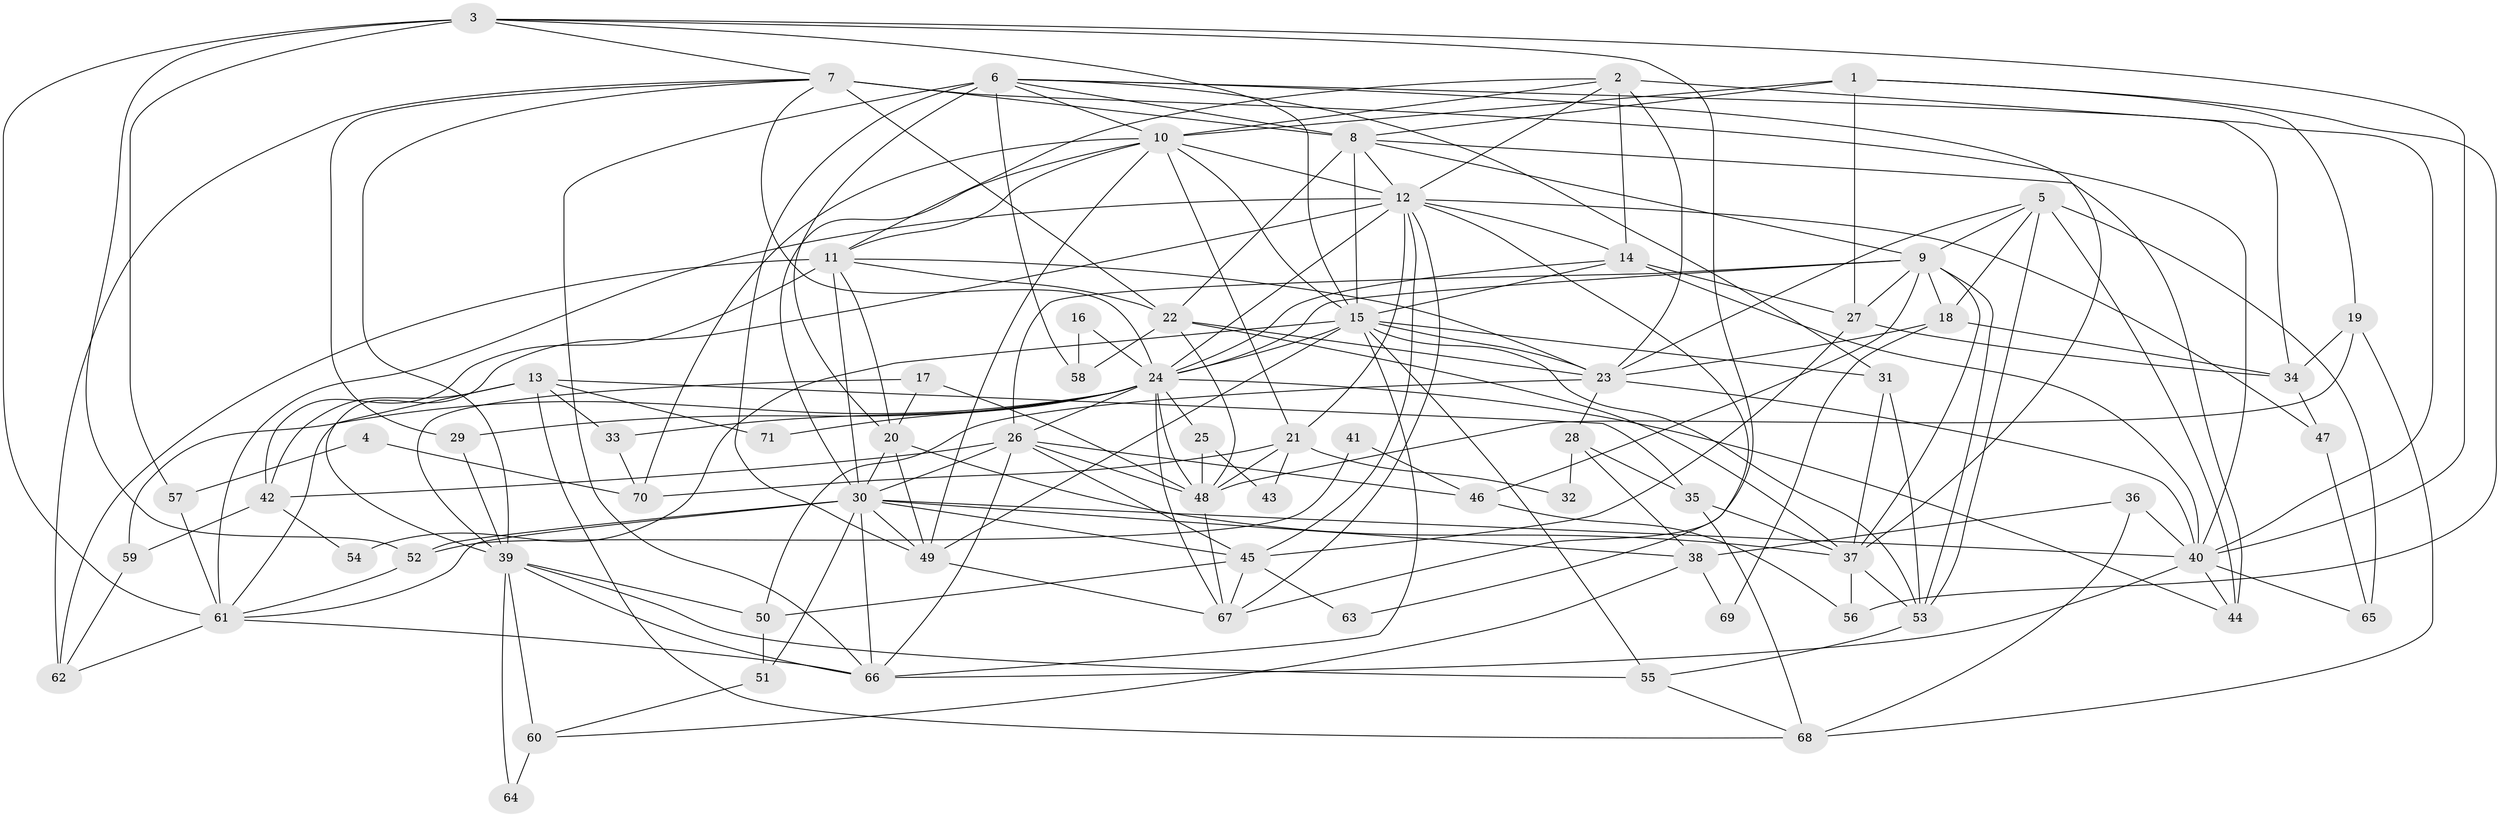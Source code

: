 // original degree distribution, {6: 0.09929078014184398, 4: 0.23404255319148937, 2: 0.10638297872340426, 3: 0.3049645390070922, 5: 0.22695035460992907, 7: 0.02127659574468085, 8: 0.0070921985815602835}
// Generated by graph-tools (version 1.1) at 2025/36/03/09/25 02:36:08]
// undirected, 71 vertices, 192 edges
graph export_dot {
graph [start="1"]
  node [color=gray90,style=filled];
  1;
  2;
  3;
  4;
  5;
  6;
  7;
  8;
  9;
  10;
  11;
  12;
  13;
  14;
  15;
  16;
  17;
  18;
  19;
  20;
  21;
  22;
  23;
  24;
  25;
  26;
  27;
  28;
  29;
  30;
  31;
  32;
  33;
  34;
  35;
  36;
  37;
  38;
  39;
  40;
  41;
  42;
  43;
  44;
  45;
  46;
  47;
  48;
  49;
  50;
  51;
  52;
  53;
  54;
  55;
  56;
  57;
  58;
  59;
  60;
  61;
  62;
  63;
  64;
  65;
  66;
  67;
  68;
  69;
  70;
  71;
  1 -- 8 [weight=1.0];
  1 -- 10 [weight=1.0];
  1 -- 19 [weight=1.0];
  1 -- 27 [weight=1.0];
  1 -- 56 [weight=1.0];
  2 -- 10 [weight=1.0];
  2 -- 11 [weight=1.0];
  2 -- 12 [weight=1.0];
  2 -- 14 [weight=1.0];
  2 -- 23 [weight=1.0];
  2 -- 40 [weight=1.0];
  3 -- 7 [weight=1.0];
  3 -- 15 [weight=1.0];
  3 -- 40 [weight=1.0];
  3 -- 52 [weight=1.0];
  3 -- 57 [weight=1.0];
  3 -- 61 [weight=2.0];
  3 -- 67 [weight=1.0];
  4 -- 57 [weight=1.0];
  4 -- 70 [weight=1.0];
  5 -- 9 [weight=1.0];
  5 -- 18 [weight=1.0];
  5 -- 23 [weight=1.0];
  5 -- 44 [weight=1.0];
  5 -- 53 [weight=1.0];
  5 -- 65 [weight=1.0];
  6 -- 8 [weight=1.0];
  6 -- 10 [weight=1.0];
  6 -- 20 [weight=2.0];
  6 -- 31 [weight=1.0];
  6 -- 34 [weight=1.0];
  6 -- 37 [weight=1.0];
  6 -- 49 [weight=1.0];
  6 -- 58 [weight=1.0];
  6 -- 66 [weight=1.0];
  7 -- 8 [weight=2.0];
  7 -- 22 [weight=2.0];
  7 -- 24 [weight=1.0];
  7 -- 29 [weight=1.0];
  7 -- 39 [weight=1.0];
  7 -- 40 [weight=1.0];
  7 -- 62 [weight=1.0];
  8 -- 9 [weight=1.0];
  8 -- 12 [weight=1.0];
  8 -- 15 [weight=1.0];
  8 -- 22 [weight=1.0];
  8 -- 44 [weight=1.0];
  9 -- 18 [weight=2.0];
  9 -- 24 [weight=1.0];
  9 -- 26 [weight=1.0];
  9 -- 27 [weight=1.0];
  9 -- 37 [weight=1.0];
  9 -- 46 [weight=1.0];
  9 -- 53 [weight=1.0];
  10 -- 11 [weight=1.0];
  10 -- 12 [weight=1.0];
  10 -- 15 [weight=1.0];
  10 -- 21 [weight=1.0];
  10 -- 30 [weight=1.0];
  10 -- 49 [weight=1.0];
  10 -- 70 [weight=1.0];
  11 -- 20 [weight=1.0];
  11 -- 22 [weight=2.0];
  11 -- 23 [weight=1.0];
  11 -- 30 [weight=2.0];
  11 -- 42 [weight=1.0];
  11 -- 62 [weight=1.0];
  12 -- 14 [weight=1.0];
  12 -- 21 [weight=1.0];
  12 -- 24 [weight=1.0];
  12 -- 39 [weight=2.0];
  12 -- 45 [weight=1.0];
  12 -- 47 [weight=1.0];
  12 -- 61 [weight=1.0];
  12 -- 63 [weight=1.0];
  12 -- 67 [weight=1.0];
  13 -- 33 [weight=1.0];
  13 -- 35 [weight=1.0];
  13 -- 42 [weight=1.0];
  13 -- 61 [weight=1.0];
  13 -- 68 [weight=1.0];
  13 -- 71 [weight=1.0];
  14 -- 15 [weight=2.0];
  14 -- 24 [weight=1.0];
  14 -- 27 [weight=1.0];
  14 -- 40 [weight=1.0];
  15 -- 23 [weight=1.0];
  15 -- 24 [weight=3.0];
  15 -- 31 [weight=1.0];
  15 -- 49 [weight=1.0];
  15 -- 53 [weight=1.0];
  15 -- 54 [weight=1.0];
  15 -- 55 [weight=1.0];
  15 -- 66 [weight=1.0];
  16 -- 24 [weight=1.0];
  16 -- 58 [weight=1.0];
  17 -- 20 [weight=1.0];
  17 -- 39 [weight=1.0];
  17 -- 48 [weight=1.0];
  18 -- 23 [weight=1.0];
  18 -- 34 [weight=1.0];
  18 -- 69 [weight=1.0];
  19 -- 34 [weight=1.0];
  19 -- 48 [weight=1.0];
  19 -- 68 [weight=1.0];
  20 -- 30 [weight=2.0];
  20 -- 37 [weight=1.0];
  20 -- 49 [weight=1.0];
  21 -- 32 [weight=1.0];
  21 -- 43 [weight=1.0];
  21 -- 48 [weight=1.0];
  21 -- 70 [weight=1.0];
  22 -- 23 [weight=2.0];
  22 -- 37 [weight=1.0];
  22 -- 48 [weight=1.0];
  22 -- 58 [weight=1.0];
  23 -- 28 [weight=1.0];
  23 -- 40 [weight=1.0];
  23 -- 50 [weight=1.0];
  24 -- 25 [weight=1.0];
  24 -- 26 [weight=1.0];
  24 -- 29 [weight=1.0];
  24 -- 33 [weight=1.0];
  24 -- 44 [weight=1.0];
  24 -- 48 [weight=1.0];
  24 -- 59 [weight=1.0];
  24 -- 67 [weight=1.0];
  24 -- 71 [weight=1.0];
  25 -- 43 [weight=1.0];
  25 -- 48 [weight=1.0];
  26 -- 30 [weight=1.0];
  26 -- 42 [weight=1.0];
  26 -- 45 [weight=1.0];
  26 -- 46 [weight=1.0];
  26 -- 48 [weight=1.0];
  26 -- 66 [weight=1.0];
  27 -- 34 [weight=1.0];
  27 -- 45 [weight=1.0];
  28 -- 32 [weight=1.0];
  28 -- 35 [weight=1.0];
  28 -- 38 [weight=1.0];
  29 -- 39 [weight=1.0];
  30 -- 38 [weight=2.0];
  30 -- 40 [weight=1.0];
  30 -- 45 [weight=1.0];
  30 -- 49 [weight=1.0];
  30 -- 51 [weight=1.0];
  30 -- 52 [weight=1.0];
  30 -- 61 [weight=1.0];
  30 -- 66 [weight=1.0];
  31 -- 37 [weight=1.0];
  31 -- 53 [weight=1.0];
  33 -- 70 [weight=1.0];
  34 -- 47 [weight=1.0];
  35 -- 37 [weight=1.0];
  35 -- 68 [weight=1.0];
  36 -- 38 [weight=1.0];
  36 -- 40 [weight=1.0];
  36 -- 68 [weight=1.0];
  37 -- 53 [weight=1.0];
  37 -- 56 [weight=1.0];
  38 -- 60 [weight=1.0];
  38 -- 69 [weight=1.0];
  39 -- 50 [weight=1.0];
  39 -- 55 [weight=1.0];
  39 -- 60 [weight=2.0];
  39 -- 64 [weight=1.0];
  39 -- 66 [weight=1.0];
  40 -- 44 [weight=1.0];
  40 -- 65 [weight=1.0];
  40 -- 66 [weight=1.0];
  41 -- 46 [weight=1.0];
  41 -- 52 [weight=1.0];
  42 -- 54 [weight=1.0];
  42 -- 59 [weight=1.0];
  45 -- 50 [weight=1.0];
  45 -- 63 [weight=1.0];
  45 -- 67 [weight=1.0];
  46 -- 56 [weight=1.0];
  47 -- 65 [weight=1.0];
  48 -- 67 [weight=1.0];
  49 -- 67 [weight=1.0];
  50 -- 51 [weight=1.0];
  51 -- 60 [weight=1.0];
  52 -- 61 [weight=1.0];
  53 -- 55 [weight=1.0];
  55 -- 68 [weight=1.0];
  57 -- 61 [weight=1.0];
  59 -- 62 [weight=1.0];
  60 -- 64 [weight=1.0];
  61 -- 62 [weight=1.0];
  61 -- 66 [weight=1.0];
}
